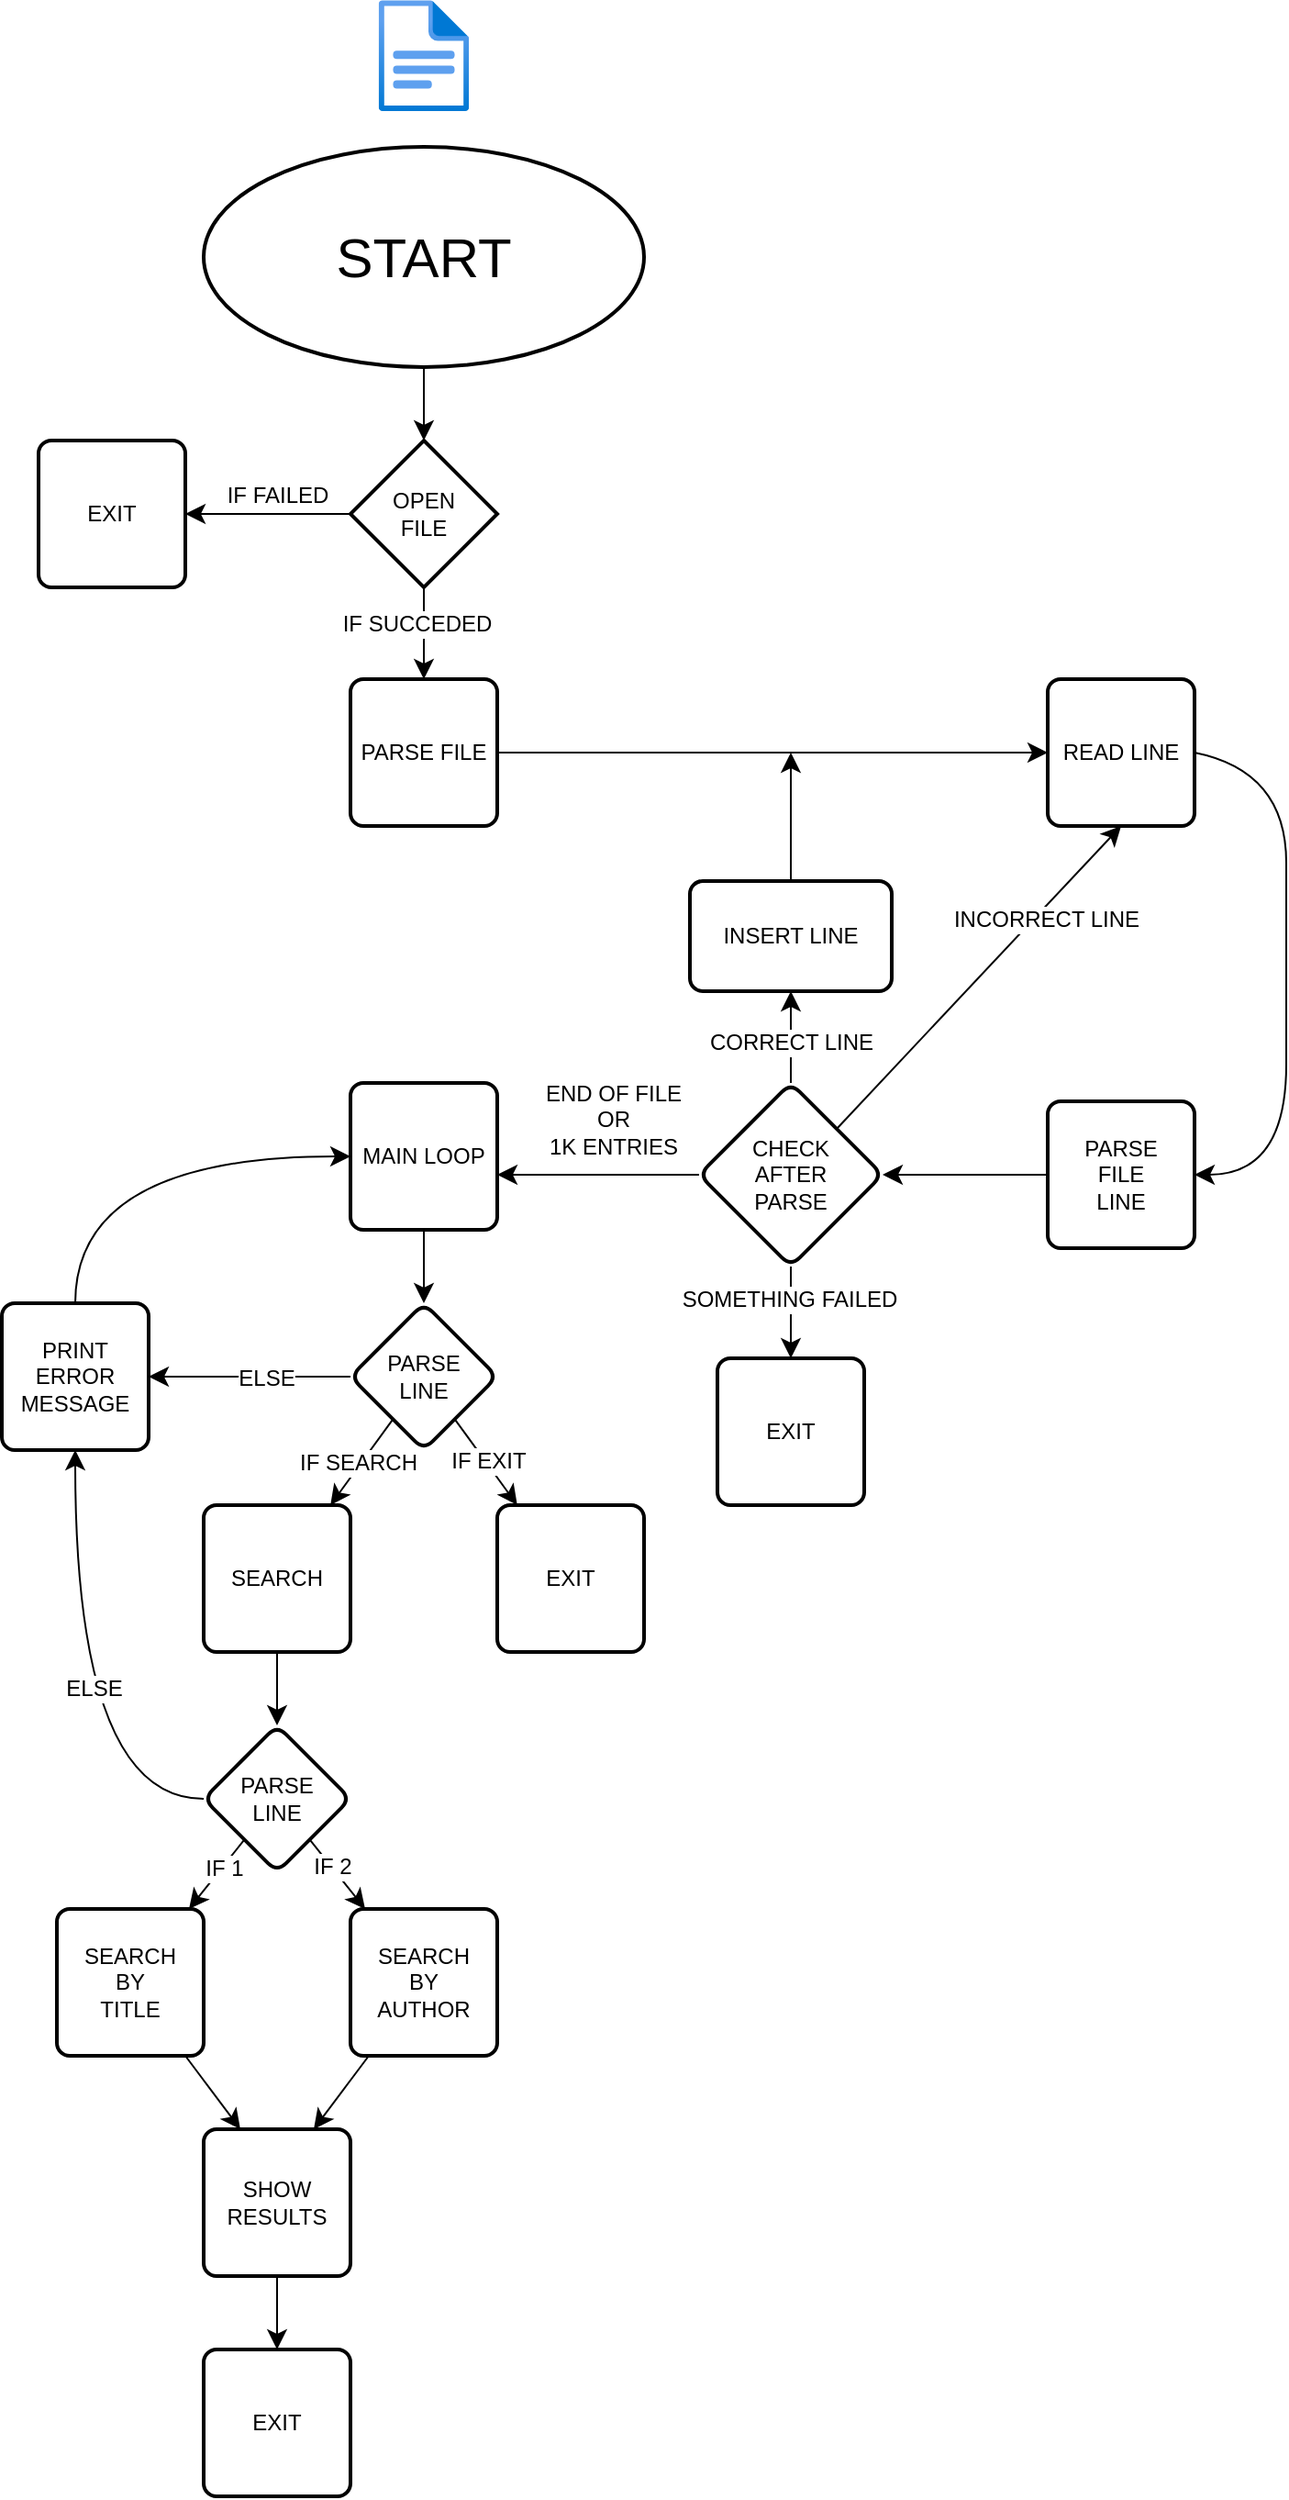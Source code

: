 <mxfile version="27.1.6">
  <diagram name="Pagina-1" id="7kJ7VqnsUauXylrrgYgd">
    <mxGraphModel dx="1172" dy="1327" grid="1" gridSize="10" guides="1" tooltips="1" connect="1" arrows="1" fold="1" page="0" pageScale="1" pageWidth="827" pageHeight="1169" math="0" shadow="0">
      <root>
        <mxCell id="0" />
        <mxCell id="1" parent="0" />
        <mxCell id="9gbkYIBSttLyAdSKuYzu-85" value="" style="edgeStyle=none;curved=1;rounded=0;orthogonalLoop=1;jettySize=auto;html=1;fontSize=12;startSize=8;endSize=8;" edge="1" parent="1" source="9gbkYIBSttLyAdSKuYzu-3" target="9gbkYIBSttLyAdSKuYzu-84">
          <mxGeometry relative="1" as="geometry" />
        </mxCell>
        <mxCell id="9gbkYIBSttLyAdSKuYzu-3" value="&lt;font style=&quot;font-size: 30px;&quot;&gt;START&lt;/font&gt;" style="strokeWidth=2;html=1;shape=mxgraph.flowchart.start_1;whiteSpace=wrap;" vertex="1" parent="1">
          <mxGeometry x="-200" y="-320" width="240" height="120" as="geometry" />
        </mxCell>
        <mxCell id="9gbkYIBSttLyAdSKuYzu-5" value="" style="image;aspect=fixed;html=1;points=[];align=center;fontSize=12;image=img/lib/azure2/general/File.svg;" vertex="1" parent="1">
          <mxGeometry x="-104.64" y="-400" width="49.28" height="60.72" as="geometry" />
        </mxCell>
        <mxCell id="9gbkYIBSttLyAdSKuYzu-14" value="" style="edgeStyle=none;curved=1;rounded=0;orthogonalLoop=1;jettySize=auto;html=1;fontSize=12;startSize=8;endSize=8;exitX=1;exitY=0.5;exitDx=0;exitDy=0;" edge="1" parent="1" source="9gbkYIBSttLyAdSKuYzu-8" target="9gbkYIBSttLyAdSKuYzu-13">
          <mxGeometry relative="1" as="geometry">
            <mxPoint x="10" y="20" as="sourcePoint" />
          </mxGeometry>
        </mxCell>
        <mxCell id="9gbkYIBSttLyAdSKuYzu-8" value="PARSE FILE" style="rounded=1;whiteSpace=wrap;html=1;absoluteArcSize=1;arcSize=14;strokeWidth=2;" vertex="1" parent="1">
          <mxGeometry x="-120" y="-30" width="80" height="80" as="geometry" />
        </mxCell>
        <mxCell id="9gbkYIBSttLyAdSKuYzu-17" style="edgeStyle=none;curved=1;rounded=0;orthogonalLoop=1;jettySize=auto;html=1;exitX=1;exitY=0.5;exitDx=0;exitDy=0;fontSize=12;startSize=8;endSize=8;entryX=1;entryY=0.5;entryDx=0;entryDy=0;" edge="1" parent="1" source="9gbkYIBSttLyAdSKuYzu-13" target="9gbkYIBSttLyAdSKuYzu-21">
          <mxGeometry relative="1" as="geometry">
            <mxPoint x="400" y="20.059" as="targetPoint" />
            <Array as="points">
              <mxPoint x="390" y="20" />
              <mxPoint x="390" y="120" />
              <mxPoint x="390" y="240" />
            </Array>
          </mxGeometry>
        </mxCell>
        <mxCell id="9gbkYIBSttLyAdSKuYzu-13" value="READ LINE" style="whiteSpace=wrap;html=1;rounded=1;absoluteArcSize=1;arcSize=14;strokeWidth=2;" vertex="1" parent="1">
          <mxGeometry x="260" y="-30" width="80" height="80" as="geometry" />
        </mxCell>
        <mxCell id="9gbkYIBSttLyAdSKuYzu-26" value="" style="edgeStyle=none;curved=1;rounded=0;orthogonalLoop=1;jettySize=auto;html=1;fontSize=12;startSize=8;endSize=8;entryX=1;entryY=0.5;entryDx=0;entryDy=0;" edge="1" parent="1" source="9gbkYIBSttLyAdSKuYzu-21" target="9gbkYIBSttLyAdSKuYzu-25">
          <mxGeometry relative="1" as="geometry">
            <mxPoint x="190.0" y="240" as="targetPoint" />
          </mxGeometry>
        </mxCell>
        <mxCell id="9gbkYIBSttLyAdSKuYzu-21" value="PARSE&lt;div&gt;FILE&lt;/div&gt;&lt;div&gt;LINE&lt;/div&gt;" style="whiteSpace=wrap;html=1;rounded=1;absoluteArcSize=1;arcSize=14;strokeWidth=2;" vertex="1" parent="1">
          <mxGeometry x="260" y="200" width="80" height="80" as="geometry" />
        </mxCell>
        <mxCell id="9gbkYIBSttLyAdSKuYzu-27" style="edgeStyle=none;curved=1;rounded=0;orthogonalLoop=1;jettySize=auto;html=1;fontSize=12;startSize=8;endSize=8;entryX=0.5;entryY=1;entryDx=0;entryDy=0;" edge="1" parent="1" source="9gbkYIBSttLyAdSKuYzu-25" target="9gbkYIBSttLyAdSKuYzu-31">
          <mxGeometry relative="1" as="geometry">
            <mxPoint x="120" y="140" as="targetPoint" />
          </mxGeometry>
        </mxCell>
        <mxCell id="9gbkYIBSttLyAdSKuYzu-34" value="CORRECT LINE" style="edgeLabel;html=1;align=center;verticalAlign=middle;resizable=0;points=[];fontSize=12;" vertex="1" connectable="0" parent="9gbkYIBSttLyAdSKuYzu-27">
          <mxGeometry x="-0.132" relative="1" as="geometry">
            <mxPoint y="-1" as="offset" />
          </mxGeometry>
        </mxCell>
        <mxCell id="9gbkYIBSttLyAdSKuYzu-28" style="edgeStyle=none;curved=1;rounded=0;orthogonalLoop=1;jettySize=auto;html=1;fontSize=12;startSize=8;endSize=8;" edge="1" parent="1" source="9gbkYIBSttLyAdSKuYzu-25">
          <mxGeometry relative="1" as="geometry">
            <mxPoint x="-40" y="240" as="targetPoint" />
          </mxGeometry>
        </mxCell>
        <mxCell id="9gbkYIBSttLyAdSKuYzu-37" value="END OF FILE&lt;div&gt;OR&lt;/div&gt;&lt;div&gt;1K ENTRIES&lt;/div&gt;" style="edgeLabel;html=1;align=center;verticalAlign=middle;resizable=0;points=[];fontSize=12;" vertex="1" connectable="0" parent="9gbkYIBSttLyAdSKuYzu-28">
          <mxGeometry x="-0.169" y="2" relative="1" as="geometry">
            <mxPoint x="-2" y="-32" as="offset" />
          </mxGeometry>
        </mxCell>
        <mxCell id="9gbkYIBSttLyAdSKuYzu-30" value="" style="edgeStyle=none;curved=1;rounded=0;orthogonalLoop=1;jettySize=auto;html=1;fontSize=12;startSize=8;endSize=8;" edge="1" parent="1" source="9gbkYIBSttLyAdSKuYzu-25" target="9gbkYIBSttLyAdSKuYzu-29">
          <mxGeometry relative="1" as="geometry" />
        </mxCell>
        <mxCell id="9gbkYIBSttLyAdSKuYzu-33" value="SOMETHING FAILED" style="edgeLabel;html=1;align=center;verticalAlign=middle;resizable=0;points=[];fontSize=12;" vertex="1" connectable="0" parent="9gbkYIBSttLyAdSKuYzu-30">
          <mxGeometry x="-0.292" y="-1" relative="1" as="geometry">
            <mxPoint as="offset" />
          </mxGeometry>
        </mxCell>
        <mxCell id="9gbkYIBSttLyAdSKuYzu-35" style="edgeStyle=none;curved=1;rounded=0;orthogonalLoop=1;jettySize=auto;html=1;exitX=1;exitY=0;exitDx=0;exitDy=0;fontSize=12;startSize=8;endSize=8;entryX=0.5;entryY=1;entryDx=0;entryDy=0;" edge="1" parent="1" source="9gbkYIBSttLyAdSKuYzu-25" target="9gbkYIBSttLyAdSKuYzu-13">
          <mxGeometry relative="1" as="geometry">
            <mxPoint x="250" y="90" as="targetPoint" />
          </mxGeometry>
        </mxCell>
        <mxCell id="9gbkYIBSttLyAdSKuYzu-36" value="INCORRECT LINE" style="edgeLabel;html=1;align=center;verticalAlign=middle;resizable=0;points=[];fontSize=12;" vertex="1" connectable="0" parent="9gbkYIBSttLyAdSKuYzu-35">
          <mxGeometry x="-0.12" y="-1" relative="1" as="geometry">
            <mxPoint x="45" y="-42" as="offset" />
          </mxGeometry>
        </mxCell>
        <mxCell id="9gbkYIBSttLyAdSKuYzu-25" value="CHECK&lt;div&gt;AFTER&lt;/div&gt;&lt;div&gt;PARSE&lt;/div&gt;" style="rhombus;whiteSpace=wrap;html=1;rounded=1;absoluteArcSize=1;arcSize=14;strokeWidth=2;" vertex="1" parent="1">
          <mxGeometry x="70" y="190" width="100" height="100" as="geometry" />
        </mxCell>
        <mxCell id="9gbkYIBSttLyAdSKuYzu-29" value="EXIT" style="whiteSpace=wrap;html=1;rounded=1;absoluteArcSize=1;arcSize=14;strokeWidth=2;" vertex="1" parent="1">
          <mxGeometry x="80" y="340" width="80" height="80" as="geometry" />
        </mxCell>
        <mxCell id="9gbkYIBSttLyAdSKuYzu-32" style="edgeStyle=none;curved=1;rounded=0;orthogonalLoop=1;jettySize=auto;html=1;fontSize=12;startSize=8;endSize=8;" edge="1" parent="1" source="9gbkYIBSttLyAdSKuYzu-31">
          <mxGeometry relative="1" as="geometry">
            <mxPoint x="120" y="10" as="targetPoint" />
          </mxGeometry>
        </mxCell>
        <mxCell id="9gbkYIBSttLyAdSKuYzu-31" value="INSERT LINE" style="whiteSpace=wrap;html=1;rounded=1;absoluteArcSize=1;arcSize=14;strokeWidth=2;" vertex="1" parent="1">
          <mxGeometry x="65" y="80" width="110" height="60" as="geometry" />
        </mxCell>
        <mxCell id="9gbkYIBSttLyAdSKuYzu-51" value="" style="edgeStyle=none;curved=1;rounded=0;orthogonalLoop=1;jettySize=auto;html=1;fontSize=12;startSize=8;endSize=8;" edge="1" parent="1" source="9gbkYIBSttLyAdSKuYzu-38" target="9gbkYIBSttLyAdSKuYzu-50">
          <mxGeometry relative="1" as="geometry" />
        </mxCell>
        <mxCell id="9gbkYIBSttLyAdSKuYzu-38" value="MAIN LOOP" style="rounded=1;whiteSpace=wrap;html=1;absoluteArcSize=1;arcSize=14;strokeWidth=2;" vertex="1" parent="1">
          <mxGeometry x="-120" y="190" width="80" height="80" as="geometry" />
        </mxCell>
        <mxCell id="9gbkYIBSttLyAdSKuYzu-54" value="" style="edgeStyle=none;curved=1;rounded=0;orthogonalLoop=1;jettySize=auto;html=1;fontSize=12;startSize=8;endSize=8;" edge="1" parent="1" source="9gbkYIBSttLyAdSKuYzu-50" target="9gbkYIBSttLyAdSKuYzu-53">
          <mxGeometry relative="1" as="geometry" />
        </mxCell>
        <mxCell id="9gbkYIBSttLyAdSKuYzu-59" value="IF SEARCH" style="edgeLabel;html=1;align=center;verticalAlign=middle;resizable=0;points=[];fontSize=12;" vertex="1" connectable="0" parent="9gbkYIBSttLyAdSKuYzu-54">
          <mxGeometry x="0.056" y="-2" relative="1" as="geometry">
            <mxPoint as="offset" />
          </mxGeometry>
        </mxCell>
        <mxCell id="9gbkYIBSttLyAdSKuYzu-57" value="" style="edgeStyle=none;curved=1;rounded=0;orthogonalLoop=1;jettySize=auto;html=1;fontSize=12;startSize=8;endSize=8;" edge="1" parent="1" source="9gbkYIBSttLyAdSKuYzu-50" target="9gbkYIBSttLyAdSKuYzu-56">
          <mxGeometry relative="1" as="geometry" />
        </mxCell>
        <mxCell id="9gbkYIBSttLyAdSKuYzu-58" value="IF EXIT" style="edgeLabel;html=1;align=center;verticalAlign=middle;resizable=0;points=[];fontSize=12;" vertex="1" connectable="0" parent="9gbkYIBSttLyAdSKuYzu-57">
          <mxGeometry x="-0.01" y="2" relative="1" as="geometry">
            <mxPoint y="1" as="offset" />
          </mxGeometry>
        </mxCell>
        <mxCell id="9gbkYIBSttLyAdSKuYzu-72" value="" style="edgeStyle=none;curved=1;rounded=0;orthogonalLoop=1;jettySize=auto;html=1;fontSize=12;startSize=8;endSize=8;" edge="1" parent="1" source="9gbkYIBSttLyAdSKuYzu-50" target="9gbkYIBSttLyAdSKuYzu-71">
          <mxGeometry relative="1" as="geometry" />
        </mxCell>
        <mxCell id="9gbkYIBSttLyAdSKuYzu-75" value="ELSE" style="edgeLabel;html=1;align=center;verticalAlign=middle;resizable=0;points=[];fontSize=12;" vertex="1" connectable="0" parent="9gbkYIBSttLyAdSKuYzu-72">
          <mxGeometry x="-0.162" y="1" relative="1" as="geometry">
            <mxPoint as="offset" />
          </mxGeometry>
        </mxCell>
        <mxCell id="9gbkYIBSttLyAdSKuYzu-50" value="PARSE&lt;div&gt;LINE&lt;/div&gt;" style="rhombus;whiteSpace=wrap;html=1;rounded=1;absoluteArcSize=1;arcSize=14;strokeWidth=2;" vertex="1" parent="1">
          <mxGeometry x="-120" y="310" width="80" height="80" as="geometry" />
        </mxCell>
        <mxCell id="9gbkYIBSttLyAdSKuYzu-63" value="" style="edgeStyle=none;curved=1;rounded=0;orthogonalLoop=1;jettySize=auto;html=1;fontSize=12;startSize=8;endSize=8;" edge="1" parent="1" source="9gbkYIBSttLyAdSKuYzu-53" target="9gbkYIBSttLyAdSKuYzu-62">
          <mxGeometry relative="1" as="geometry" />
        </mxCell>
        <mxCell id="9gbkYIBSttLyAdSKuYzu-53" value="SEARCH" style="whiteSpace=wrap;html=1;rounded=1;absoluteArcSize=1;arcSize=14;strokeWidth=2;" vertex="1" parent="1">
          <mxGeometry x="-200" y="420" width="80" height="80" as="geometry" />
        </mxCell>
        <mxCell id="9gbkYIBSttLyAdSKuYzu-56" value="EXIT" style="whiteSpace=wrap;html=1;rounded=1;absoluteArcSize=1;arcSize=14;strokeWidth=2;" vertex="1" parent="1">
          <mxGeometry x="-40" y="420" width="80" height="80" as="geometry" />
        </mxCell>
        <mxCell id="9gbkYIBSttLyAdSKuYzu-66" value="" style="edgeStyle=none;curved=1;rounded=0;orthogonalLoop=1;jettySize=auto;html=1;fontSize=12;startSize=8;endSize=8;" edge="1" parent="1" source="9gbkYIBSttLyAdSKuYzu-62" target="9gbkYIBSttLyAdSKuYzu-65">
          <mxGeometry relative="1" as="geometry" />
        </mxCell>
        <mxCell id="9gbkYIBSttLyAdSKuYzu-69" value="IF 1" style="edgeLabel;html=1;align=center;verticalAlign=middle;resizable=0;points=[];fontSize=12;" vertex="1" connectable="0" parent="9gbkYIBSttLyAdSKuYzu-66">
          <mxGeometry x="-0.224" y="1" relative="1" as="geometry">
            <mxPoint as="offset" />
          </mxGeometry>
        </mxCell>
        <mxCell id="9gbkYIBSttLyAdSKuYzu-68" value="" style="edgeStyle=none;curved=1;rounded=0;orthogonalLoop=1;jettySize=auto;html=1;fontSize=12;startSize=8;endSize=8;" edge="1" parent="1" source="9gbkYIBSttLyAdSKuYzu-62" target="9gbkYIBSttLyAdSKuYzu-67">
          <mxGeometry relative="1" as="geometry" />
        </mxCell>
        <mxCell id="9gbkYIBSttLyAdSKuYzu-70" value="IF 2" style="edgeLabel;html=1;align=center;verticalAlign=middle;resizable=0;points=[];fontSize=12;" vertex="1" connectable="0" parent="9gbkYIBSttLyAdSKuYzu-68">
          <mxGeometry x="-0.244" relative="1" as="geometry">
            <mxPoint as="offset" />
          </mxGeometry>
        </mxCell>
        <mxCell id="9gbkYIBSttLyAdSKuYzu-74" style="edgeStyle=none;curved=1;rounded=0;orthogonalLoop=1;jettySize=auto;html=1;entryX=0.5;entryY=1;entryDx=0;entryDy=0;fontSize=12;startSize=8;endSize=8;" edge="1" parent="1" source="9gbkYIBSttLyAdSKuYzu-62" target="9gbkYIBSttLyAdSKuYzu-71">
          <mxGeometry relative="1" as="geometry">
            <Array as="points">
              <mxPoint x="-270" y="580" />
            </Array>
          </mxGeometry>
        </mxCell>
        <mxCell id="9gbkYIBSttLyAdSKuYzu-76" value="ELSE" style="edgeLabel;html=1;align=center;verticalAlign=middle;resizable=0;points=[];fontSize=12;" vertex="1" connectable="0" parent="9gbkYIBSttLyAdSKuYzu-74">
          <mxGeometry x="-0.681" y="-21" relative="1" as="geometry">
            <mxPoint x="-19" y="-39" as="offset" />
          </mxGeometry>
        </mxCell>
        <mxCell id="9gbkYIBSttLyAdSKuYzu-62" value="PARSE&lt;div&gt;LINE&lt;/div&gt;" style="rhombus;whiteSpace=wrap;html=1;rounded=1;absoluteArcSize=1;arcSize=14;strokeWidth=2;" vertex="1" parent="1">
          <mxGeometry x="-200" y="540" width="80" height="80" as="geometry" />
        </mxCell>
        <mxCell id="9gbkYIBSttLyAdSKuYzu-79" value="" style="edgeStyle=none;curved=1;rounded=0;orthogonalLoop=1;jettySize=auto;html=1;fontSize=12;startSize=8;endSize=8;entryX=0.25;entryY=0;entryDx=0;entryDy=0;" edge="1" parent="1" source="9gbkYIBSttLyAdSKuYzu-65" target="9gbkYIBSttLyAdSKuYzu-78">
          <mxGeometry relative="1" as="geometry">
            <Array as="points" />
          </mxGeometry>
        </mxCell>
        <mxCell id="9gbkYIBSttLyAdSKuYzu-65" value="SEARCH&lt;div&gt;BY&lt;/div&gt;&lt;div&gt;TITLE&lt;/div&gt;" style="whiteSpace=wrap;html=1;rounded=1;absoluteArcSize=1;arcSize=14;strokeWidth=2;" vertex="1" parent="1">
          <mxGeometry x="-280" y="640" width="80" height="80" as="geometry" />
        </mxCell>
        <mxCell id="9gbkYIBSttLyAdSKuYzu-80" style="edgeStyle=none;curved=1;rounded=0;orthogonalLoop=1;jettySize=auto;html=1;entryX=0.75;entryY=0;entryDx=0;entryDy=0;fontSize=12;startSize=8;endSize=8;" edge="1" parent="1" source="9gbkYIBSttLyAdSKuYzu-67" target="9gbkYIBSttLyAdSKuYzu-78">
          <mxGeometry relative="1" as="geometry" />
        </mxCell>
        <mxCell id="9gbkYIBSttLyAdSKuYzu-67" value="SEARCH&lt;div&gt;BY&lt;/div&gt;&lt;div&gt;AUTHOR&lt;/div&gt;" style="whiteSpace=wrap;html=1;rounded=1;absoluteArcSize=1;arcSize=14;strokeWidth=2;" vertex="1" parent="1">
          <mxGeometry x="-120" y="640" width="80" height="80" as="geometry" />
        </mxCell>
        <mxCell id="9gbkYIBSttLyAdSKuYzu-73" style="edgeStyle=none;curved=1;rounded=0;orthogonalLoop=1;jettySize=auto;html=1;entryX=0;entryY=0.5;entryDx=0;entryDy=0;fontSize=12;startSize=8;endSize=8;" edge="1" parent="1" source="9gbkYIBSttLyAdSKuYzu-71" target="9gbkYIBSttLyAdSKuYzu-38">
          <mxGeometry relative="1" as="geometry">
            <Array as="points">
              <mxPoint x="-270" y="230" />
            </Array>
          </mxGeometry>
        </mxCell>
        <mxCell id="9gbkYIBSttLyAdSKuYzu-71" value="PRINT&lt;div&gt;ERROR&lt;/div&gt;&lt;div&gt;MESSAGE&lt;/div&gt;" style="whiteSpace=wrap;html=1;rounded=1;absoluteArcSize=1;arcSize=14;strokeWidth=2;" vertex="1" parent="1">
          <mxGeometry x="-310" y="310" width="80" height="80" as="geometry" />
        </mxCell>
        <mxCell id="9gbkYIBSttLyAdSKuYzu-82" value="" style="edgeStyle=none;curved=1;rounded=0;orthogonalLoop=1;jettySize=auto;html=1;fontSize=12;startSize=8;endSize=8;" edge="1" parent="1" source="9gbkYIBSttLyAdSKuYzu-78" target="9gbkYIBSttLyAdSKuYzu-81">
          <mxGeometry relative="1" as="geometry" />
        </mxCell>
        <mxCell id="9gbkYIBSttLyAdSKuYzu-78" value="SHOW RESULTS" style="whiteSpace=wrap;html=1;rounded=1;absoluteArcSize=1;arcSize=14;strokeWidth=2;" vertex="1" parent="1">
          <mxGeometry x="-200" y="760" width="80" height="80" as="geometry" />
        </mxCell>
        <mxCell id="9gbkYIBSttLyAdSKuYzu-81" value="EXIT" style="whiteSpace=wrap;html=1;rounded=1;absoluteArcSize=1;arcSize=14;strokeWidth=2;" vertex="1" parent="1">
          <mxGeometry x="-200" y="880" width="80" height="80" as="geometry" />
        </mxCell>
        <mxCell id="9gbkYIBSttLyAdSKuYzu-86" style="edgeStyle=none;curved=1;rounded=0;orthogonalLoop=1;jettySize=auto;html=1;entryX=0.5;entryY=0;entryDx=0;entryDy=0;fontSize=12;startSize=8;endSize=8;" edge="1" parent="1" source="9gbkYIBSttLyAdSKuYzu-84" target="9gbkYIBSttLyAdSKuYzu-8">
          <mxGeometry relative="1" as="geometry" />
        </mxCell>
        <mxCell id="9gbkYIBSttLyAdSKuYzu-92" value="IF SUCCEDED" style="edgeLabel;html=1;align=center;verticalAlign=middle;resizable=0;points=[];fontSize=12;" vertex="1" connectable="0" parent="9gbkYIBSttLyAdSKuYzu-86">
          <mxGeometry x="-0.225" y="-4" relative="1" as="geometry">
            <mxPoint as="offset" />
          </mxGeometry>
        </mxCell>
        <mxCell id="9gbkYIBSttLyAdSKuYzu-89" value="" style="edgeStyle=none;curved=1;rounded=0;orthogonalLoop=1;jettySize=auto;html=1;fontSize=12;startSize=8;endSize=8;entryX=1;entryY=0.5;entryDx=0;entryDy=0;" edge="1" parent="1" source="9gbkYIBSttLyAdSKuYzu-84" target="9gbkYIBSttLyAdSKuYzu-90">
          <mxGeometry relative="1" as="geometry">
            <mxPoint x="-220" y="-120" as="targetPoint" />
          </mxGeometry>
        </mxCell>
        <mxCell id="9gbkYIBSttLyAdSKuYzu-91" value="IF FAILED" style="edgeLabel;html=1;align=center;verticalAlign=middle;resizable=0;points=[];fontSize=12;" vertex="1" connectable="0" parent="9gbkYIBSttLyAdSKuYzu-89">
          <mxGeometry x="0.103" relative="1" as="geometry">
            <mxPoint x="9" y="-10" as="offset" />
          </mxGeometry>
        </mxCell>
        <mxCell id="9gbkYIBSttLyAdSKuYzu-84" value="OPEN&lt;div&gt;FILE&lt;/div&gt;" style="rhombus;whiteSpace=wrap;html=1;strokeWidth=2;" vertex="1" parent="1">
          <mxGeometry x="-120" y="-160" width="80" height="80" as="geometry" />
        </mxCell>
        <mxCell id="9gbkYIBSttLyAdSKuYzu-90" value="EXIT" style="rounded=1;whiteSpace=wrap;html=1;absoluteArcSize=1;arcSize=14;strokeWidth=2;" vertex="1" parent="1">
          <mxGeometry x="-290" y="-160" width="80" height="80" as="geometry" />
        </mxCell>
      </root>
    </mxGraphModel>
  </diagram>
</mxfile>

